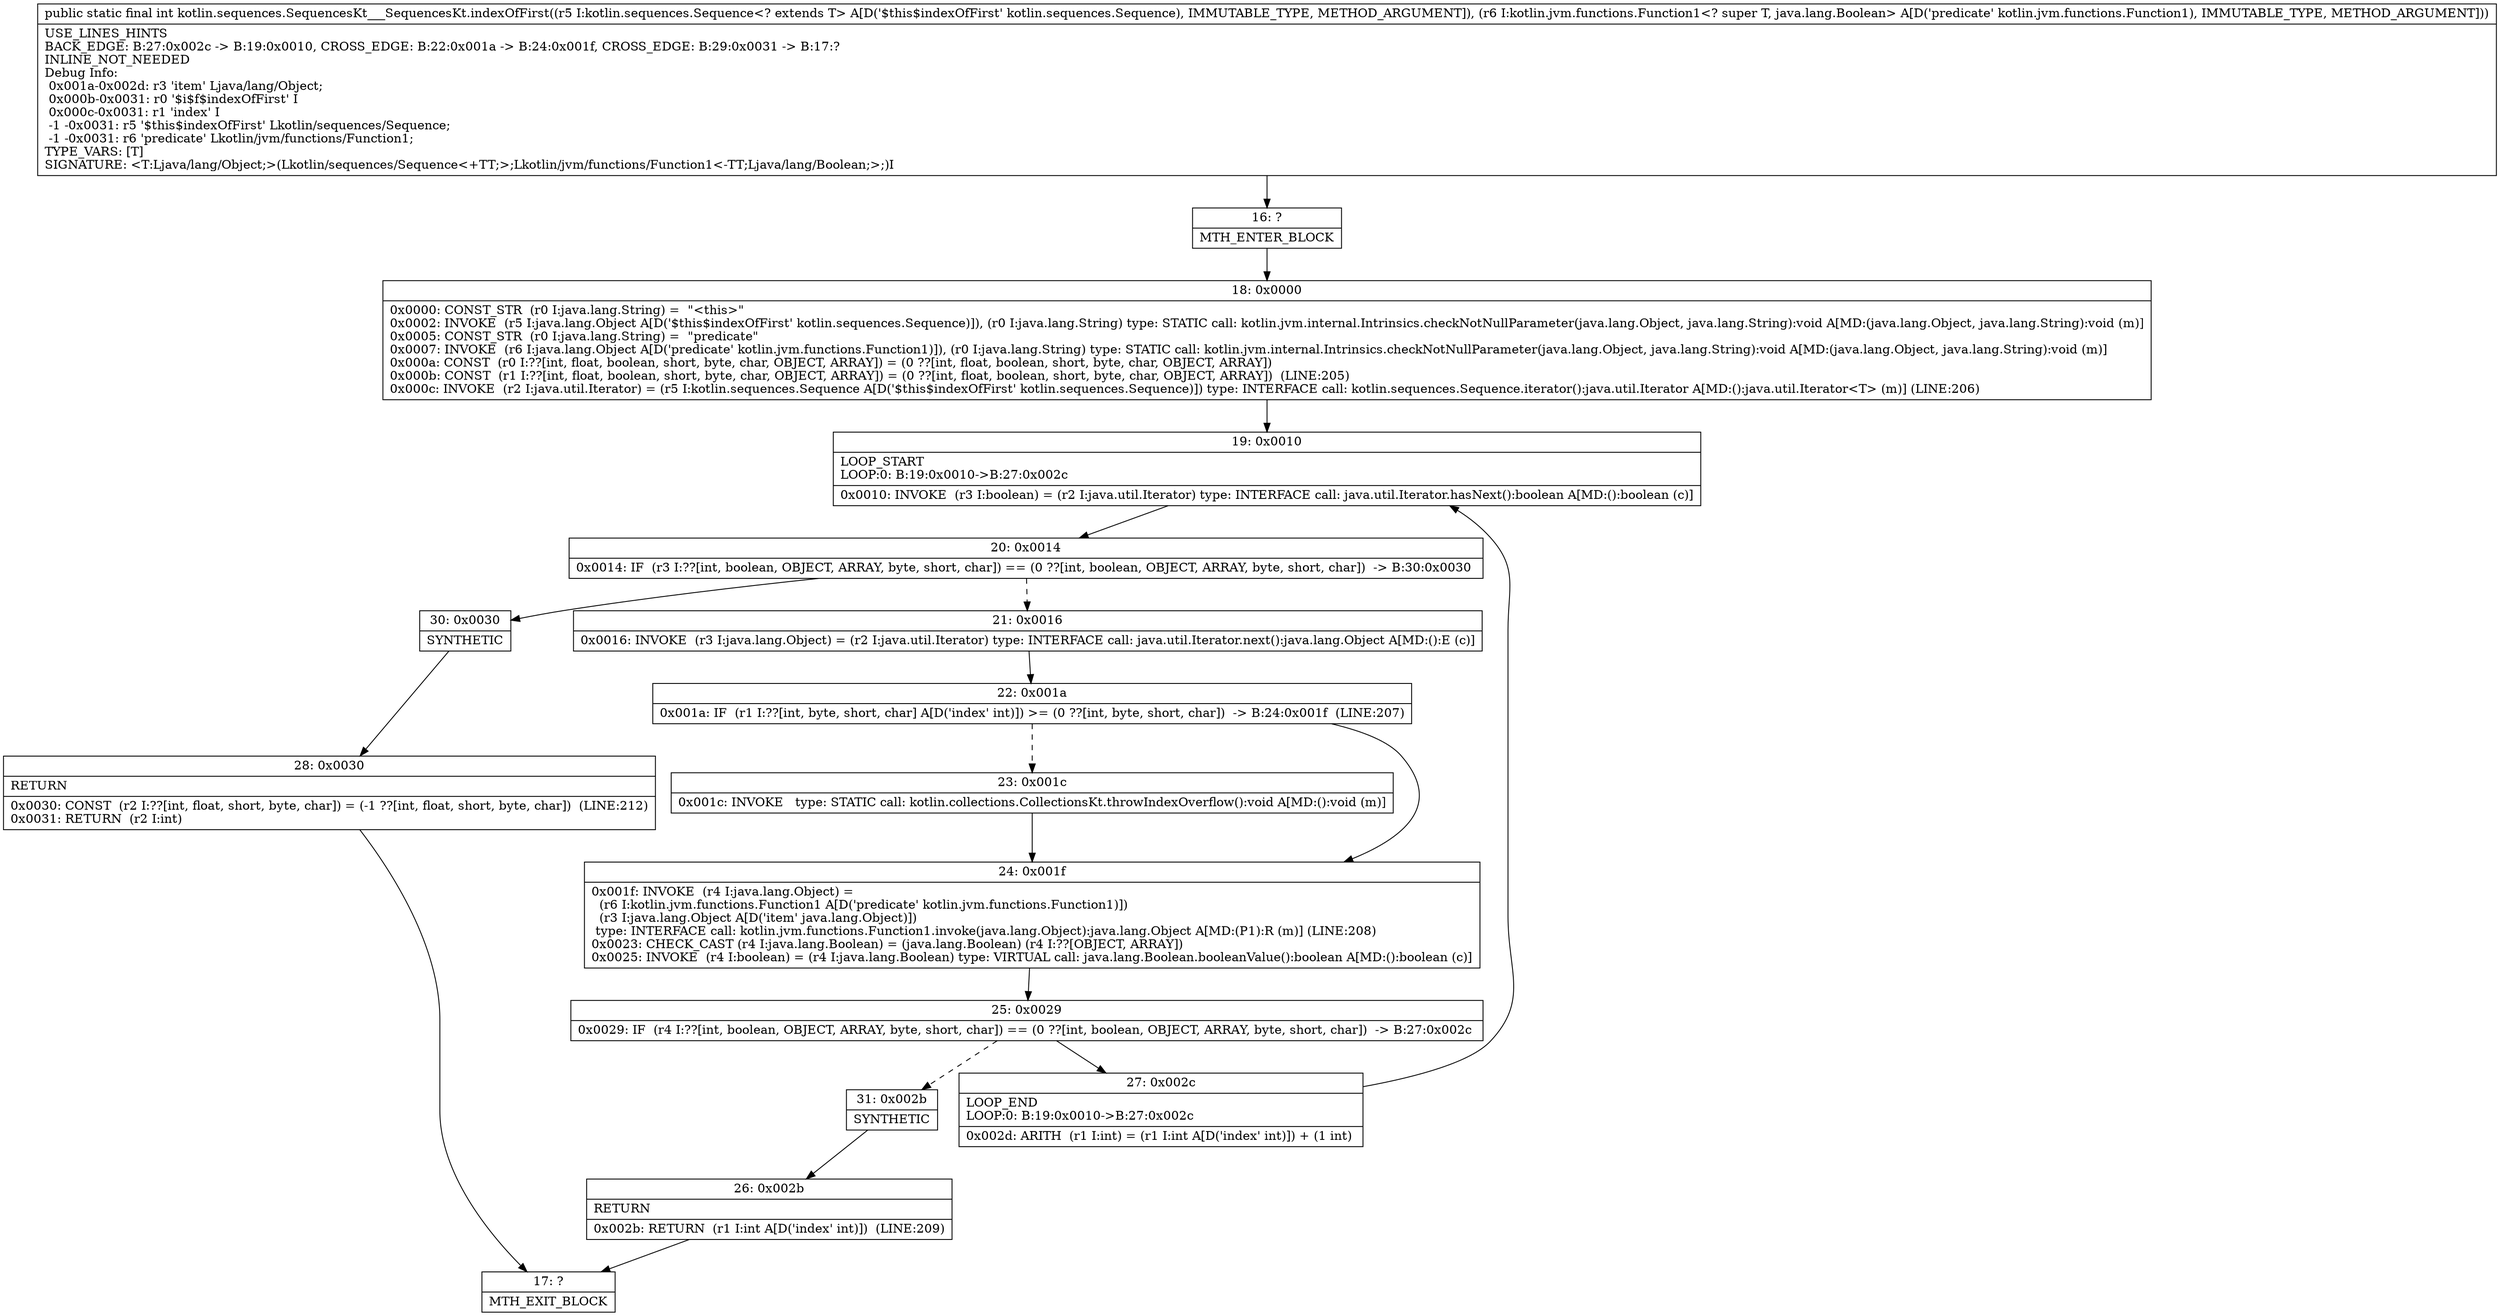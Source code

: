digraph "CFG forkotlin.sequences.SequencesKt___SequencesKt.indexOfFirst(Lkotlin\/sequences\/Sequence;Lkotlin\/jvm\/functions\/Function1;)I" {
Node_16 [shape=record,label="{16\:\ ?|MTH_ENTER_BLOCK\l}"];
Node_18 [shape=record,label="{18\:\ 0x0000|0x0000: CONST_STR  (r0 I:java.lang.String) =  \"\<this\>\" \l0x0002: INVOKE  (r5 I:java.lang.Object A[D('$this$indexOfFirst' kotlin.sequences.Sequence)]), (r0 I:java.lang.String) type: STATIC call: kotlin.jvm.internal.Intrinsics.checkNotNullParameter(java.lang.Object, java.lang.String):void A[MD:(java.lang.Object, java.lang.String):void (m)]\l0x0005: CONST_STR  (r0 I:java.lang.String) =  \"predicate\" \l0x0007: INVOKE  (r6 I:java.lang.Object A[D('predicate' kotlin.jvm.functions.Function1)]), (r0 I:java.lang.String) type: STATIC call: kotlin.jvm.internal.Intrinsics.checkNotNullParameter(java.lang.Object, java.lang.String):void A[MD:(java.lang.Object, java.lang.String):void (m)]\l0x000a: CONST  (r0 I:??[int, float, boolean, short, byte, char, OBJECT, ARRAY]) = (0 ??[int, float, boolean, short, byte, char, OBJECT, ARRAY]) \l0x000b: CONST  (r1 I:??[int, float, boolean, short, byte, char, OBJECT, ARRAY]) = (0 ??[int, float, boolean, short, byte, char, OBJECT, ARRAY])  (LINE:205)\l0x000c: INVOKE  (r2 I:java.util.Iterator) = (r5 I:kotlin.sequences.Sequence A[D('$this$indexOfFirst' kotlin.sequences.Sequence)]) type: INTERFACE call: kotlin.sequences.Sequence.iterator():java.util.Iterator A[MD:():java.util.Iterator\<T\> (m)] (LINE:206)\l}"];
Node_19 [shape=record,label="{19\:\ 0x0010|LOOP_START\lLOOP:0: B:19:0x0010\-\>B:27:0x002c\l|0x0010: INVOKE  (r3 I:boolean) = (r2 I:java.util.Iterator) type: INTERFACE call: java.util.Iterator.hasNext():boolean A[MD:():boolean (c)]\l}"];
Node_20 [shape=record,label="{20\:\ 0x0014|0x0014: IF  (r3 I:??[int, boolean, OBJECT, ARRAY, byte, short, char]) == (0 ??[int, boolean, OBJECT, ARRAY, byte, short, char])  \-\> B:30:0x0030 \l}"];
Node_21 [shape=record,label="{21\:\ 0x0016|0x0016: INVOKE  (r3 I:java.lang.Object) = (r2 I:java.util.Iterator) type: INTERFACE call: java.util.Iterator.next():java.lang.Object A[MD:():E (c)]\l}"];
Node_22 [shape=record,label="{22\:\ 0x001a|0x001a: IF  (r1 I:??[int, byte, short, char] A[D('index' int)]) \>= (0 ??[int, byte, short, char])  \-\> B:24:0x001f  (LINE:207)\l}"];
Node_23 [shape=record,label="{23\:\ 0x001c|0x001c: INVOKE   type: STATIC call: kotlin.collections.CollectionsKt.throwIndexOverflow():void A[MD:():void (m)]\l}"];
Node_24 [shape=record,label="{24\:\ 0x001f|0x001f: INVOKE  (r4 I:java.lang.Object) = \l  (r6 I:kotlin.jvm.functions.Function1 A[D('predicate' kotlin.jvm.functions.Function1)])\l  (r3 I:java.lang.Object A[D('item' java.lang.Object)])\l type: INTERFACE call: kotlin.jvm.functions.Function1.invoke(java.lang.Object):java.lang.Object A[MD:(P1):R (m)] (LINE:208)\l0x0023: CHECK_CAST (r4 I:java.lang.Boolean) = (java.lang.Boolean) (r4 I:??[OBJECT, ARRAY]) \l0x0025: INVOKE  (r4 I:boolean) = (r4 I:java.lang.Boolean) type: VIRTUAL call: java.lang.Boolean.booleanValue():boolean A[MD:():boolean (c)]\l}"];
Node_25 [shape=record,label="{25\:\ 0x0029|0x0029: IF  (r4 I:??[int, boolean, OBJECT, ARRAY, byte, short, char]) == (0 ??[int, boolean, OBJECT, ARRAY, byte, short, char])  \-\> B:27:0x002c \l}"];
Node_27 [shape=record,label="{27\:\ 0x002c|LOOP_END\lLOOP:0: B:19:0x0010\-\>B:27:0x002c\l|0x002d: ARITH  (r1 I:int) = (r1 I:int A[D('index' int)]) + (1 int) \l}"];
Node_31 [shape=record,label="{31\:\ 0x002b|SYNTHETIC\l}"];
Node_26 [shape=record,label="{26\:\ 0x002b|RETURN\l|0x002b: RETURN  (r1 I:int A[D('index' int)])  (LINE:209)\l}"];
Node_17 [shape=record,label="{17\:\ ?|MTH_EXIT_BLOCK\l}"];
Node_30 [shape=record,label="{30\:\ 0x0030|SYNTHETIC\l}"];
Node_28 [shape=record,label="{28\:\ 0x0030|RETURN\l|0x0030: CONST  (r2 I:??[int, float, short, byte, char]) = (\-1 ??[int, float, short, byte, char])  (LINE:212)\l0x0031: RETURN  (r2 I:int) \l}"];
MethodNode[shape=record,label="{public static final int kotlin.sequences.SequencesKt___SequencesKt.indexOfFirst((r5 I:kotlin.sequences.Sequence\<? extends T\> A[D('$this$indexOfFirst' kotlin.sequences.Sequence), IMMUTABLE_TYPE, METHOD_ARGUMENT]), (r6 I:kotlin.jvm.functions.Function1\<? super T, java.lang.Boolean\> A[D('predicate' kotlin.jvm.functions.Function1), IMMUTABLE_TYPE, METHOD_ARGUMENT]))  | USE_LINES_HINTS\lBACK_EDGE: B:27:0x002c \-\> B:19:0x0010, CROSS_EDGE: B:22:0x001a \-\> B:24:0x001f, CROSS_EDGE: B:29:0x0031 \-\> B:17:?\lINLINE_NOT_NEEDED\lDebug Info:\l  0x001a\-0x002d: r3 'item' Ljava\/lang\/Object;\l  0x000b\-0x0031: r0 '$i$f$indexOfFirst' I\l  0x000c\-0x0031: r1 'index' I\l  \-1 \-0x0031: r5 '$this$indexOfFirst' Lkotlin\/sequences\/Sequence;\l  \-1 \-0x0031: r6 'predicate' Lkotlin\/jvm\/functions\/Function1;\lTYPE_VARS: [T]\lSIGNATURE: \<T:Ljava\/lang\/Object;\>(Lkotlin\/sequences\/Sequence\<+TT;\>;Lkotlin\/jvm\/functions\/Function1\<\-TT;Ljava\/lang\/Boolean;\>;)I\l}"];
MethodNode -> Node_16;Node_16 -> Node_18;
Node_18 -> Node_19;
Node_19 -> Node_20;
Node_20 -> Node_21[style=dashed];
Node_20 -> Node_30;
Node_21 -> Node_22;
Node_22 -> Node_23[style=dashed];
Node_22 -> Node_24;
Node_23 -> Node_24;
Node_24 -> Node_25;
Node_25 -> Node_27;
Node_25 -> Node_31[style=dashed];
Node_27 -> Node_19;
Node_31 -> Node_26;
Node_26 -> Node_17;
Node_30 -> Node_28;
Node_28 -> Node_17;
}

